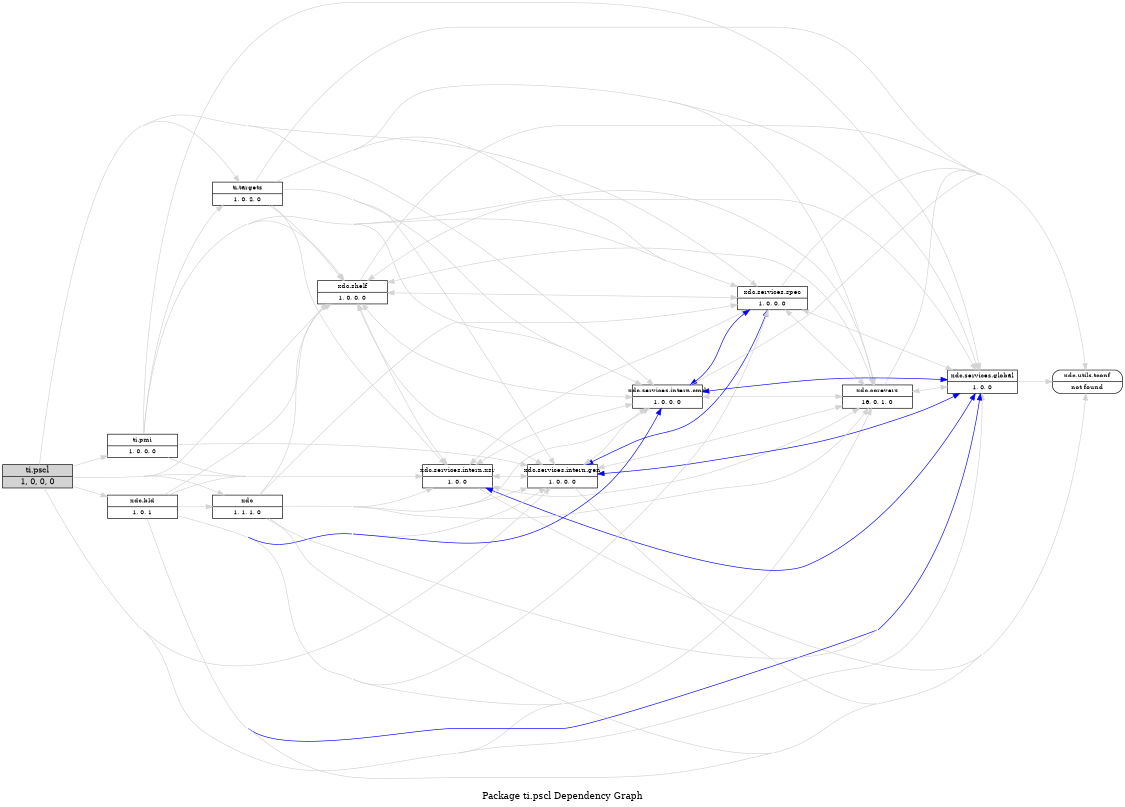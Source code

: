 digraph dependencies {
    label="\nPackage ti.pscl Dependency Graph";
    size="7.5,10";
    rankdir=LR;
    ranksep=".75";
    concentrate="true";
    node [fixedsize=true, width=1.5, style=filled, color=black];
    node [font=Helvetica, fontsize=12, fillcolor=lightgrey];
    ti_pscl [shape=record,label="ti.pscl|1, 0, 0, 0", URL="package.rel.xml"];
    node [fontsize=10, fillcolor=white];

    edge [style=solid, color=blue]

    edge [style=solid, color=lightgrey]
    xdc_shelf [shape=record,label="xdc.shelf|1, 0, 0, 0", URL="../../../../../../../../../rtree/install/trees/products/xdcprod/xdcprod-j48/product/Linux/xdctools_3_10_01/packages/xdc/shelf/package/package.rel.svg"];
    ti_pscl -> xdc_shelf;
    xdc_services_intern_xsr [shape=record,label="xdc.services.intern.xsr|1, 0, 0", URL="../../../../../../../../../rtree/install/trees/products/xdcprod/xdcprod-j48/product/Linux/xdctools_3_10_01/packages/xdc/services/intern/xsr/package/package.rel.svg"];
    ti_pscl -> xdc_services_intern_xsr;
    ti_targets [shape=record,label="ti.targets|1, 0, 2, 0", URL="../../../../../../../../../rtree/install/trees/products/xdcprod/xdcprod-j48/product/Linux/xdctools_3_10_01/packages/ti/targets/package/package.rel.svg"];
    ti_pscl -> ti_targets;
    ti_pmi [shape=record,label="ti.pmi|1, 0, 0, 0", URL="../../pmi/package/package.rel.svg"];
    ti_pscl -> ti_pmi;
    xdc_services_intern_gen [shape=record,label="xdc.services.intern.gen|1, 0, 0, 0", URL="../../../../../../../../../rtree/install/trees/products/xdcprod/xdcprod-j48/product/Linux/xdctools_3_10_01/packages/xdc/services/intern/gen/package/package.rel.svg"];
    ti_pscl -> xdc_services_intern_gen;
    xdc_services_global [shape=record,label="xdc.services.global|1, 0, 0", URL="../../../../../../../../../rtree/install/trees/products/xdcprod/xdcprod-j48/product/Linux/xdctools_3_10_01/packages/xdc/services/global/package/package.rel.svg"];
    ti_pscl -> xdc_services_global;
    xdc_corevers [shape=record,label="xdc.corevers|16, 0, 1, 0", URL="../../../../../../../../../rtree/install/trees/products/xdcprod/xdcprod-j48/product/Linux/xdctools_3_10_01/packages/xdc/corevers/package/package.rel.svg"];
    ti_pscl -> xdc_corevers;
    xdc_bld [shape=record,label="xdc.bld|1, 0, 1", URL="../../../../../../../../../rtree/install/trees/products/xdcprod/xdcprod-j48/product/Linux/xdctools_3_10_01/packages/xdc/bld/package/package.rel.svg"];
    ti_pscl -> xdc_bld;
    xdc_services_spec [shape=record,label="xdc.services.spec|1, 0, 0, 0", URL="../../../../../../../../../rtree/install/trees/products/xdcprod/xdcprod-j48/product/Linux/xdctools_3_10_01/packages/xdc/services/spec/package/package.rel.svg"];
    ti_pscl -> xdc_services_spec;
    xdc [shape=record,label="xdc|1, 1, 1, 0", URL="../../../../../../../../../rtree/install/trees/products/xdcprod/xdcprod-j48/product/Linux/xdctools_3_10_01/packages/xdc/package/package.rel.svg"];
    ti_pscl -> xdc;
    xdc_services_intern_cmd [shape=record,label="xdc.services.intern.cmd|1, 0, 0, 0", URL="../../../../../../../../../rtree/install/trees/products/xdcprod/xdcprod-j48/product/Linux/xdctools_3_10_01/packages/xdc/services/intern/cmd/package/package.rel.svg"];
    ti_pscl -> xdc_services_intern_cmd;

    edge [style=solid, color=blue]
    xdc_services_intern_cmd -> xdc_shelf;
    xdc_services_intern_cmd -> xdc_services_spec;
    xdc_services_intern_cmd -> xdc_services_global;
    xdc_services_intern_cmd -> xdc_services_intern_gen;

    edge [style=solid, color=lightgrey]
    xdc_services_intern_cmd -> xdc_services_intern_xsr;
    xdc_services_intern_cmd -> xdc_services_global;
    xdc_services_intern_cmd -> xdc_shelf;
    xdc_services_intern_cmd -> xdc_services_intern_gen;
    xdc_utils_tconf [shape=record,label="xdc.utils.tconf|not found"style=rounded, ];
    xdc_services_intern_cmd -> xdc_utils_tconf;
    xdc_services_intern_cmd -> xdc_corevers;
    xdc_services_intern_cmd -> xdc_services_spec;

    edge [style=solid, color=blue]

    edge [style=solid, color=lightgrey]

    edge [style=solid, color=blue]

    edge [style=solid, color=lightgrey]
    xdc -> xdc_services_intern_xsr;
    xdc -> xdc_services_global;
    xdc -> xdc_shelf;
    xdc -> xdc_services_intern_gen;
    xdc -> xdc_utils_tconf;
    xdc -> xdc_corevers;
    xdc -> xdc_services_spec;
    xdc -> xdc_services_intern_cmd;

    edge [style=solid, color=blue]
    xdc_services_spec -> xdc_shelf;

    edge [style=solid, color=lightgrey]
    xdc_services_spec -> xdc_services_intern_xsr;
    xdc_services_spec -> xdc_services_global;
    xdc_services_spec -> xdc_shelf;
    xdc_services_spec -> xdc_services_intern_gen;
    xdc_services_spec -> xdc_utils_tconf;
    xdc_services_spec -> xdc_corevers;
    xdc_services_spec -> xdc_services_intern_cmd;

    edge [style=solid, color=blue]
    xdc_bld -> xdc_services_global;
    xdc_bld -> xdc_services_intern_cmd;

    edge [style=solid, color=lightgrey]
    xdc_bld -> xdc_services_intern_xsr;
    xdc_bld -> xdc_services_global;
    xdc_bld -> xdc_shelf;
    xdc_bld -> xdc_services_intern_gen;
    xdc_bld -> xdc_utils_tconf;
    xdc_bld -> xdc_corevers;
    xdc_bld -> xdc_services_spec;
    xdc_bld -> xdc;
    xdc_bld -> xdc_services_intern_cmd;

    edge [style=solid, color=blue]

    edge [style=solid, color=lightgrey]
    xdc_corevers -> xdc_services_intern_xsr;
    xdc_corevers -> xdc_services_global;
    xdc_corevers -> xdc_shelf;
    xdc_corevers -> xdc_services_intern_gen;
    xdc_corevers -> xdc_utils_tconf;
    xdc_corevers -> xdc_services_spec;
    xdc_corevers -> xdc_services_intern_cmd;

    edge [style=solid, color=blue]

    edge [style=solid, color=lightgrey]
    xdc_services_global -> xdc_services_intern_xsr;
    xdc_services_global -> xdc_shelf;
    xdc_services_global -> xdc_services_intern_gen;
    xdc_services_global -> xdc_utils_tconf;
    xdc_services_global -> xdc_corevers;
    xdc_services_global -> xdc_services_spec;
    xdc_services_global -> xdc_services_intern_cmd;

    edge [style=solid, color=blue]
    xdc_services_intern_gen -> xdc_shelf;
    xdc_services_intern_gen -> xdc_services_spec;
    xdc_services_intern_gen -> xdc_services_global;
    xdc_services_intern_gen -> xdc_services_intern_xsr;

    edge [style=solid, color=lightgrey]
    xdc_services_intern_gen -> xdc_services_intern_xsr;
    xdc_services_intern_gen -> xdc_services_global;
    xdc_services_intern_gen -> xdc_shelf;
    xdc_services_intern_gen -> xdc_utils_tconf;
    xdc_services_intern_gen -> xdc_corevers;
    xdc_services_intern_gen -> xdc_services_spec;
    xdc_services_intern_gen -> xdc_services_intern_cmd;

    edge [style=solid, color=blue]

    edge [style=solid, color=lightgrey]
    ti_pmi -> xdc_shelf;
    ti_pmi -> xdc_services_intern_xsr;
    ti_pmi -> ti_targets;
    ti_pmi -> xdc_services_intern_gen;
    ti_pmi -> xdc_services_global;
    ti_pmi -> xdc_corevers;
    ti_pmi -> xdc_services_spec;
    ti_pmi -> xdc_services_intern_cmd;

    edge [style=solid, color=blue]

    edge [style=solid, color=lightgrey]
    ti_targets -> xdc_services_intern_xsr;
    ti_targets -> xdc_services_global;
    ti_targets -> xdc_shelf;
    ti_targets -> xdc_services_intern_gen;
    ti_targets -> xdc_utils_tconf;
    ti_targets -> xdc_corevers;
    ti_targets -> xdc_services_spec;
    ti_targets -> xdc_services_intern_cmd;

    edge [style=solid, color=blue]
    xdc_services_intern_xsr -> xdc_services_global;

    edge [style=solid, color=lightgrey]
    xdc_services_intern_xsr -> xdc_services_global;
    xdc_services_intern_xsr -> xdc_shelf;
    xdc_services_intern_xsr -> xdc_services_intern_gen;
    xdc_services_intern_xsr -> xdc_utils_tconf;
    xdc_services_intern_xsr -> xdc_corevers;
    xdc_services_intern_xsr -> xdc_services_spec;
    xdc_services_intern_xsr -> xdc_services_intern_cmd;

    edge [style=solid, color=blue]

    edge [style=solid, color=lightgrey]
    xdc_shelf -> xdc_services_intern_xsr;
    xdc_shelf -> xdc_services_global;
    xdc_shelf -> xdc_services_intern_gen;
    xdc_shelf -> xdc_utils_tconf;
    xdc_shelf -> xdc_corevers;
    xdc_shelf -> xdc_services_spec;
    xdc_shelf -> xdc_services_intern_cmd;
}
